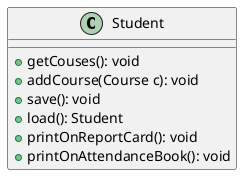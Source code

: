 @startuml
class Student {
  +getCouses(): void
  +addCourse(Course c): void
  +save(): void
  +load(): Student
  +printOnReportCard(): void
  +printOnAttendanceBook(): void
}
@enduml

@startuml
class Student
class StudentDao
class ReportCard
class AttendanceBook

Student <-- StudentDao
Student <-- ReportCard
Student <-- AttendanceBook
@enduml